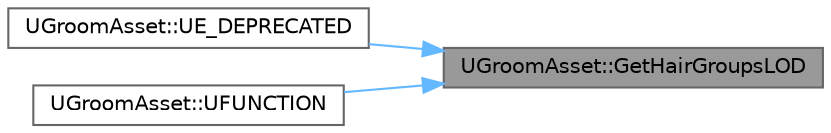 digraph "UGroomAsset::GetHairGroupsLOD"
{
 // INTERACTIVE_SVG=YES
 // LATEX_PDF_SIZE
  bgcolor="transparent";
  edge [fontname=Helvetica,fontsize=10,labelfontname=Helvetica,labelfontsize=10];
  node [fontname=Helvetica,fontsize=10,shape=box,height=0.2,width=0.4];
  rankdir="RL";
  Node1 [id="Node000001",label="UGroomAsset::GetHairGroupsLOD",height=0.2,width=0.4,color="gray40", fillcolor="grey60", style="filled", fontcolor="black",tooltip=" "];
  Node1 -> Node2 [id="edge1_Node000001_Node000002",dir="back",color="steelblue1",style="solid",tooltip=" "];
  Node2 [id="Node000002",label="UGroomAsset::UE_DEPRECATED",height=0.2,width=0.4,color="grey40", fillcolor="white", style="filled",URL="$da/dec/classUGroomAsset.html#ae9b5212b819173442e7f22f1a2b96dc2",tooltip=" "];
  Node1 -> Node3 [id="edge2_Node000001_Node000003",dir="back",color="steelblue1",style="solid",tooltip=" "];
  Node3 [id="Node000003",label="UGroomAsset::UFUNCTION",height=0.2,width=0.4,color="grey40", fillcolor="white", style="filled",URL="$da/dec/classUGroomAsset.html#ada9304bee41532917a796fb49e54deac",tooltip=" "];
}

